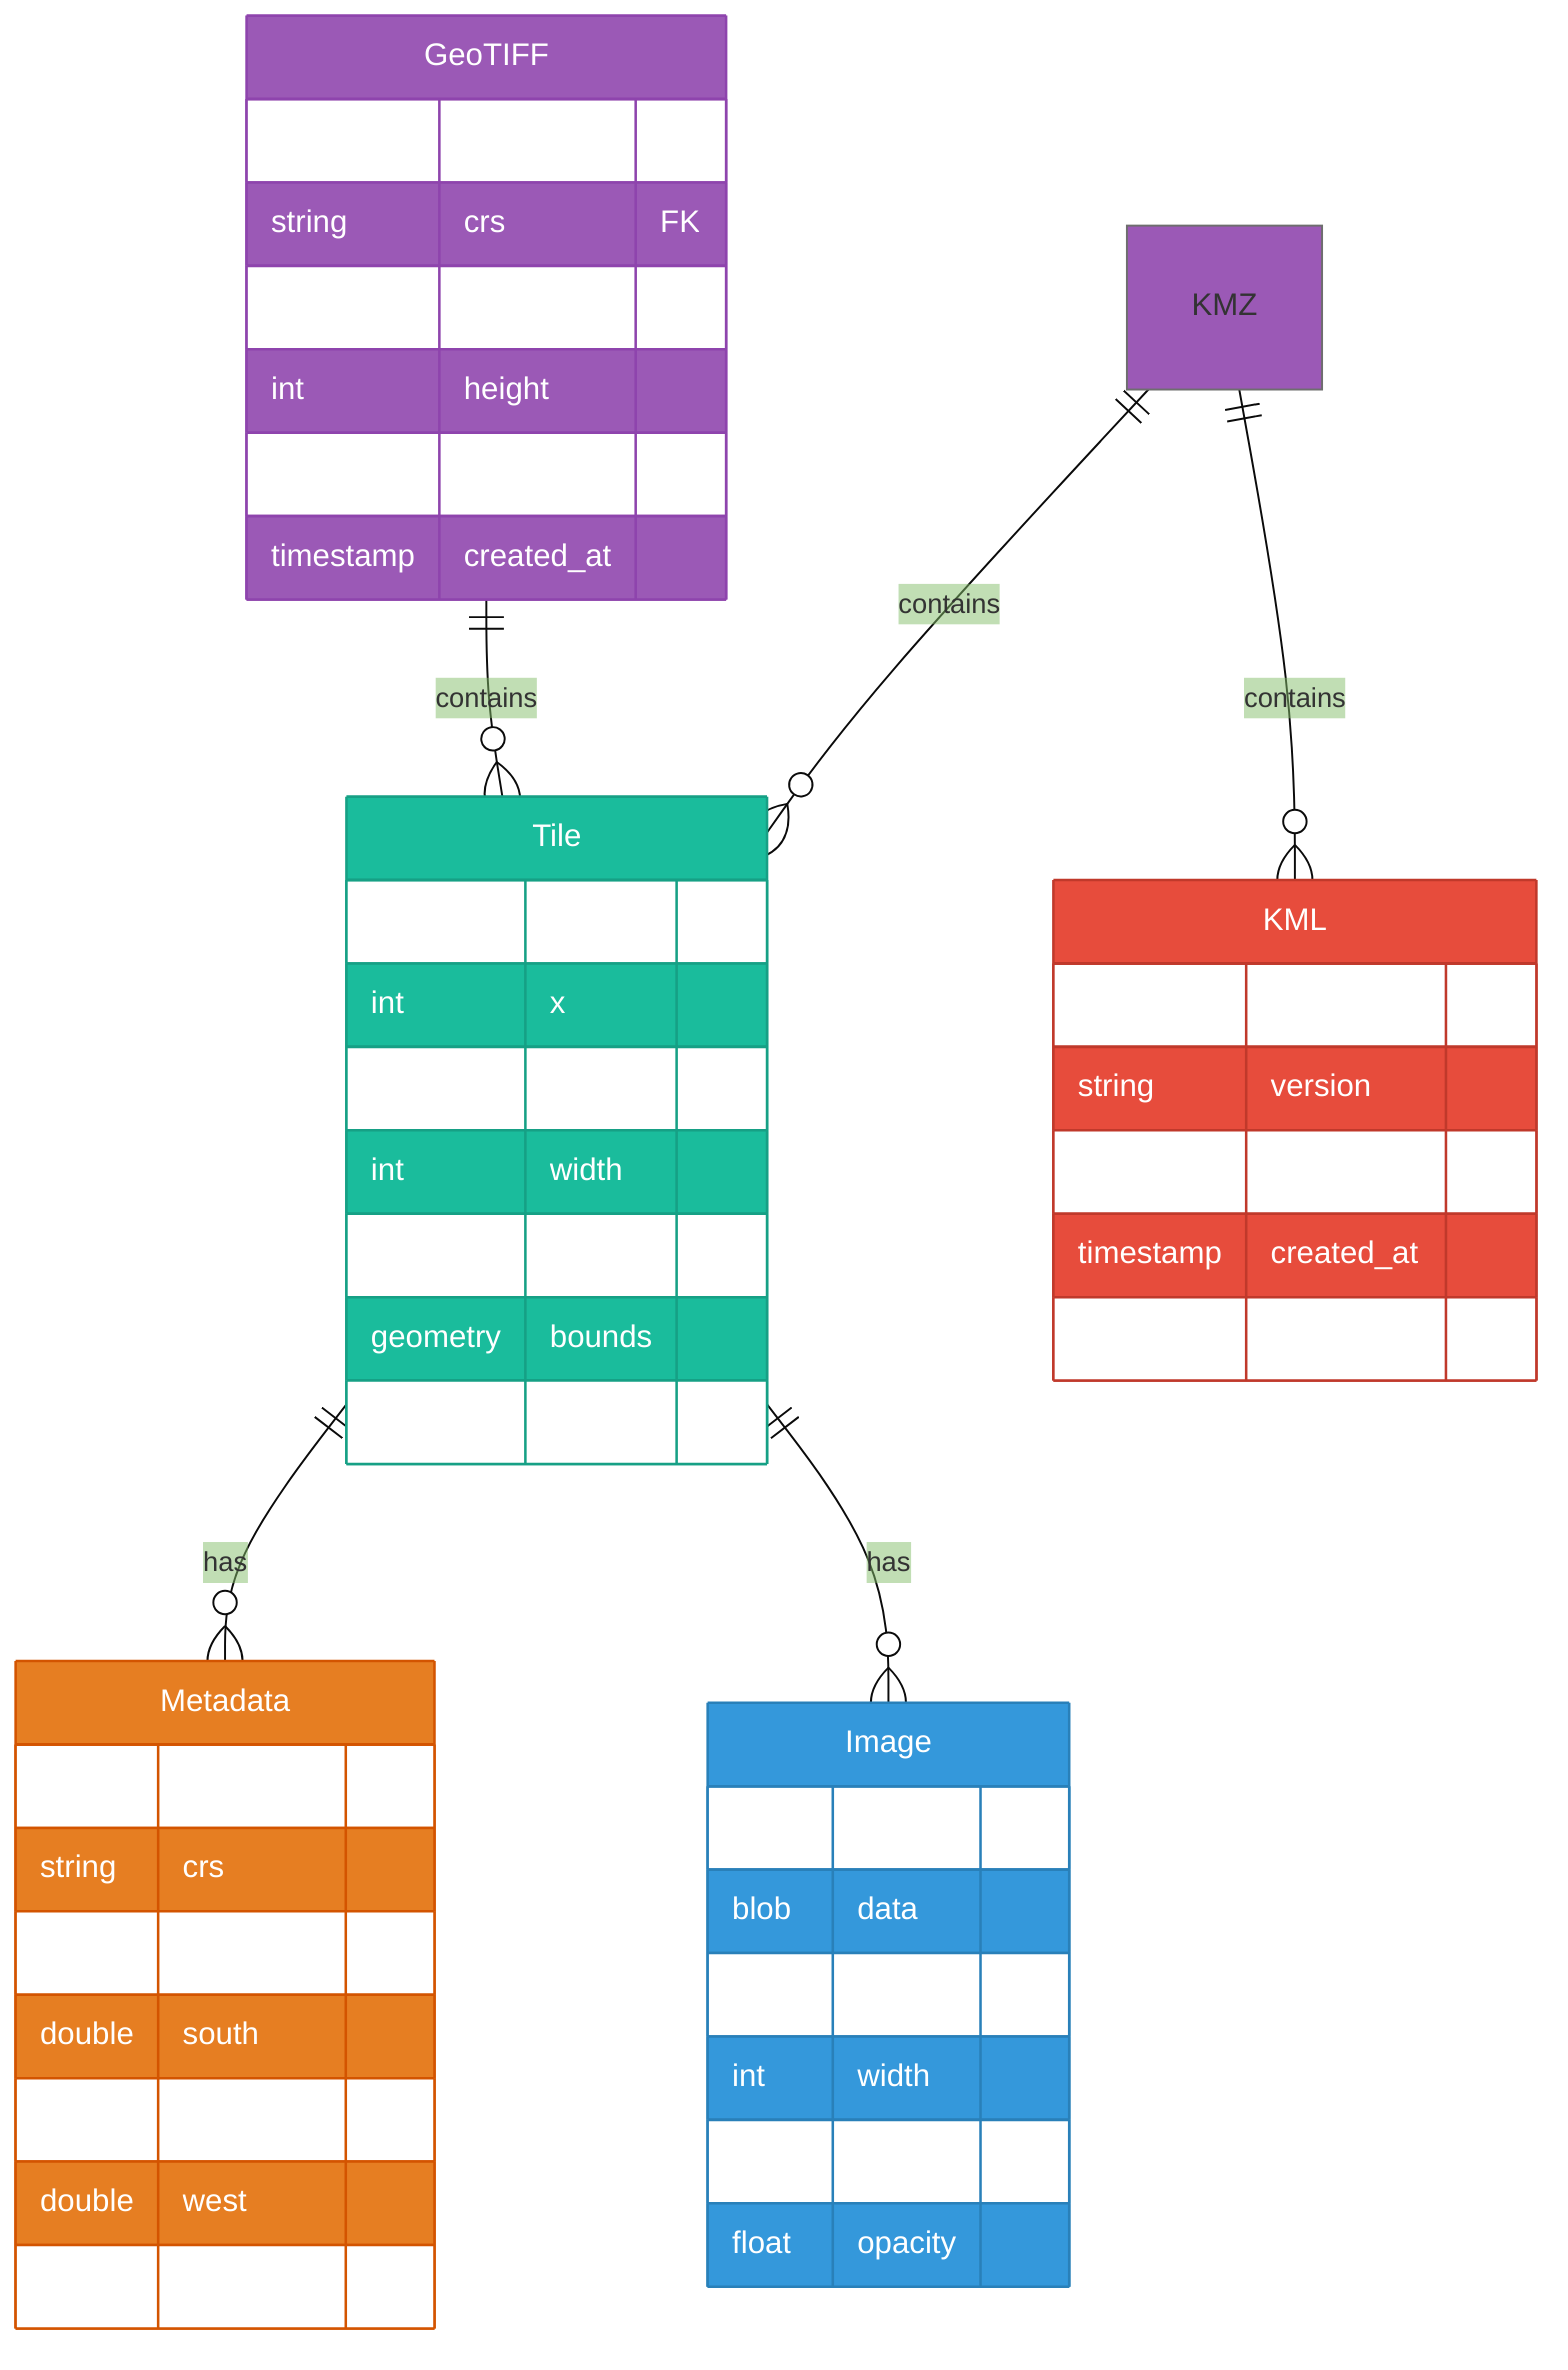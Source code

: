 %%{init: {'theme': 'base', 'themeVariables': { 'primaryColor': '#9b59b6', 'secondaryColor': '#1abc9c'}}}%%
erDiagram
    GeoTIFF ||--o{ Tile : contains
    Tile ||--o{ Metadata : has
    Tile ||--o{ Image : has
    KMZ ||--o{ Tile : contains
    KMZ ||--o{ KML : contains
    
    GeoTIFF {
        string filename PK
        string crs FK
        int width
        int height
        geometry bounds
        timestamp created_at
    }

    Tile {
        int id PK
        int x
        int y
        int width
        int height
        geometry bounds
        float opacity
    }

    Metadata {
        int tile_id FK
        string crs
        double north
        double south
        double east
        double west
        json properties
    }

    Image {
        int tile_id FK
        blob data
        string format
        int width
        int height
        float opacity
    }

    KML {
        string id PK
        string version
        string description
        timestamp created_at
        array overlays
    }

    style GeoTIFF fill:#9b59b6,stroke:#8e44ad,color:white
    style Tile fill:#1abc9c,stroke:#16a085,color:white
    style Metadata fill:#e67e22,stroke:#d35400,color:white
    style Image fill:#3498db,stroke:#2980b9,color:white
    style KML fill:#e74c3c,stroke:#c0392b,color:white
